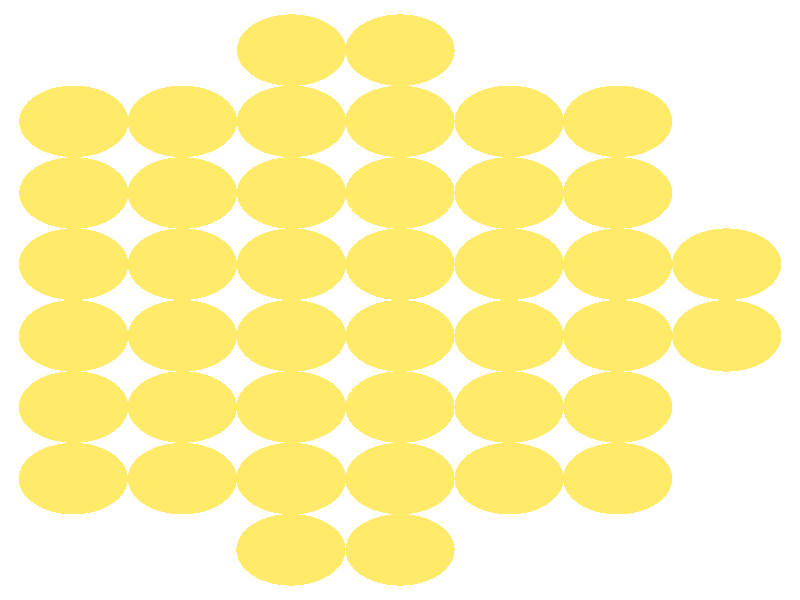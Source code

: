 #include "colors.inc"
#include "finish.inc"

global_settings {assumed_gamma 1 max_trace_level 6}
background {color White}
camera {orthographic
  right -14.96*x up 17.10*y
  direction 1.00*z
  location <0,0,50.00> look_at <0,0,0>}
light_source {<  2.00,   3.00,  40.00> color White
  area_light <0.70, 0, 0>, <0, 0.70, 0>, 3, 3
  adaptive 1 jitter}

#declare simple = finish {phong 0.7}
#declare pale = finish {ambient .5 diffuse .85 roughness .001 specular 0.200 }
#declare intermediate = finish {ambient 0.3 diffuse 0.6 specular 0.10 roughness 0.04 }
#declare vmd = finish {ambient .0 diffuse .65 phong 0.1 phong_size 40. specular 0.500 }
#declare jmol = finish {ambient .2 diffuse .6 specular 1 roughness .001 metallic}
#declare ase2 = finish {ambient 0.05 brilliance 3 diffuse 0.6 metallic specular 0.70 roughness 0.04 reflection 0.15}
#declare ase3 = finish {ambient .15 brilliance 2 diffuse .6 metallic specular 1. roughness .001 reflection .0}
#declare glass = finish {ambient .05 diffuse .3 specular 1. roughness .001}
#declare Rcell = 0.050;
#declare Rbond = 0.100;

#macro atom(LOC, R, COL, FIN)
  sphere{LOC, R texture{pigment{COL} finish{FIN}}}
#end
#macro constrain(LOC, R, COL, FIN)
union{torus{R, Rcell rotate 45*z texture{pigment{COL} finish{FIN}}}
      torus{R, Rcell rotate -45*z texture{pigment{COL} finish{FIN}}}
      translate LOC}
#end

atom(< -6.11,  -5.09,  -6.11>, 1.02, rgb <1.00, 0.82, 0.14>, ase3) // #0 
atom(< -6.11,  -3.05,  -8.14>, 1.02, rgb <1.00, 0.82, 0.14>, ase3) // #1 
atom(< -6.11,  -1.02, -10.18>, 1.02, rgb <1.00, 0.82, 0.14>, ase3) // #2 
atom(< -6.10,  -3.05,  -4.07>, 1.02, rgb <1.00, 0.82, 0.14>, ase3) // #3 
atom(< -6.10,  -1.02,  -6.11>, 1.02, rgb <1.00, 0.82, 0.14>, ase3) // #4 
atom(< -6.10,  -1.02,  -2.04>, 1.02, rgb <1.00, 0.82, 0.14>, ase3) // #5 
atom(< -6.11,   1.02, -12.21>, 1.02, rgb <1.00, 0.82, 0.14>, ase3) // #6 
atom(< -6.10,   1.02,  -8.14>, 1.02, rgb <1.00, 0.82, 0.14>, ase3) // #7 
atom(< -6.10,   3.05, -10.18>, 1.02, rgb <1.00, 0.82, 0.14>, ase3) // #8 
atom(< -6.10,   1.02,  -4.07>, 1.02, rgb <1.00, 0.82, 0.14>, ase3) // #9 
atom(< -6.10,   3.05,  -6.11>, 1.02, rgb <1.00, 0.82, 0.14>, ase3) // #10 
atom(< -6.10,   5.09,  -8.14>, 1.02, rgb <1.00, 0.82, 0.14>, ase3) // #11 
atom(< -4.07,  -5.09,  -8.14>, 1.02, rgb <1.00, 0.82, 0.14>, ase3) // #12 
atom(< -2.04,  -7.12,  -8.14>, 1.02, rgb <1.00, 0.82, 0.14>, ase3) // #13 
atom(< -2.04,  -5.09, -10.18>, 1.02, rgb <1.00, 0.82, 0.14>, ase3) // #14 
atom(< -4.07,  -5.09,  -4.07>, 1.02, rgb <1.00, 0.82, 0.14>, ase3) // #15 
atom(< -2.03,  -5.09,  -6.11>, 1.02, rgb <1.00, 0.82, 0.14>, ase3) // #16 
atom(< -2.03,  -5.09,  -2.04>, 1.02, rgb <1.00, 0.82, 0.14>, ase3) // #17 
atom(< -4.07,  -1.02, -12.21>, 1.02, rgb <1.00, 0.82, 0.14>, ase3) // #18 
atom(< -2.04,  -3.05, -12.21>, 1.02, rgb <1.00, 0.82, 0.14>, ase3) // #19 
atom(< -2.04,  -1.02, -14.25>, 1.02, rgb <1.00, 0.82, 0.14>, ase3) // #20 
atom(< -4.07,  -3.05, -10.18>, 1.02, rgb <1.00, 0.82, 0.14>, ase3) // #21 
atom(< -4.07,  -1.02,  -8.14>, 1.02, rgb <1.00, 0.82, 0.14>, ase3) // #22 
atom(< -2.04,  -3.05,  -8.14>, 1.02, rgb <1.00, 0.82, 0.14>, ase3) // #23 
atom(< -2.04,  -1.02, -10.18>, 1.02, rgb <1.00, 0.82, 0.14>, ase3) // #24 
atom(< -4.07,  -3.05,  -6.11>, 1.02, rgb <1.00, 0.82, 0.14>, ase3) // #25 
atom(< -4.07,  -1.02,  -4.07>, 1.02, rgb <1.00, 0.82, 0.14>, ase3) // #26 
atom(< -2.03,  -3.05,  -4.07>, 1.02, rgb <1.00, 0.82, 0.14>, ase3) // #27 
atom(< -2.03,  -1.02,  -6.11>, 1.02, rgb <1.00, 0.82, 0.14>, ase3) // #28 
atom(< -4.07,  -3.05,  -2.04>, 1.02, rgb <1.00, 0.82, 0.14>, ase3) // #29 
atom(< -2.03,  -1.02,  -2.04>, 1.02, rgb <1.00, 0.82, 0.14>, ase3) // #30 
atom(< -4.07,   3.05, -12.21>, 1.02, rgb <1.00, 0.82, 0.14>, ase3) // #31 
atom(< -2.03,   1.02, -12.21>, 1.02, rgb <1.00, 0.82, 0.14>, ase3) // #32 
atom(< -4.07,   1.02, -10.18>, 1.02, rgb <1.00, 0.82, 0.14>, ase3) // #33 
atom(< -4.07,   3.05,  -8.14>, 1.02, rgb <1.00, 0.82, 0.14>, ase3) // #34 
atom(< -2.03,   1.02,  -8.14>, 1.02, rgb <1.00, 0.82, 0.14>, ase3) // #35 
atom(< -2.03,   3.05, -10.18>, 1.02, rgb <1.00, 0.82, 0.14>, ase3) // #36 
atom(< -4.07,   1.02,  -6.11>, 1.02, rgb <1.00, 0.82, 0.14>, ase3) // #37 
atom(< -4.07,   3.05,  -4.07>, 1.02, rgb <1.00, 0.82, 0.14>, ase3) // #38 
atom(< -2.03,   1.02,  -4.07>, 1.02, rgb <1.00, 0.82, 0.14>, ase3) // #39 
atom(< -2.03,   3.05,  -6.11>, 1.02, rgb <1.00, 0.82, 0.14>, ase3) // #40 
atom(< -4.07,   1.02,  -2.04>, 1.02, rgb <1.00, 0.82, 0.14>, ase3) // #41 
atom(< -2.03,   1.02,   0.00>, 1.02, rgb <1.00, 0.82, 0.14>, ase3) // #42 
atom(< -2.03,   3.05,  -2.04>, 1.02, rgb <1.00, 0.82, 0.14>, ase3) // #43 
atom(< -2.03,   5.09, -12.21>, 1.02, rgb <1.00, 0.82, 0.14>, ase3) // #44 
atom(< -4.07,   5.09, -10.18>, 1.02, rgb <1.00, 0.82, 0.14>, ase3) // #45 
atom(< -2.03,   5.09,  -8.14>, 1.02, rgb <1.00, 0.82, 0.14>, ase3) // #46 
atom(< -4.07,   5.09,  -6.11>, 1.02, rgb <1.00, 0.82, 0.14>, ase3) // #47 
atom(< -2.03,   5.09,  -4.07>, 1.02, rgb <1.00, 0.82, 0.14>, ase3) // #48 
atom(< -2.03,   7.12,  -6.11>, 1.02, rgb <1.00, 0.82, 0.14>, ase3) // #49 
atom(<  0.00,  -5.09, -12.21>, 1.02, rgb <1.00, 0.82, 0.14>, ase3) // #50 
atom(<  0.00,  -5.09,  -8.14>, 1.02, rgb <1.00, 0.82, 0.14>, ase3) // #51 
atom(<  2.04,  -5.09, -10.18>, 1.02, rgb <1.00, 0.82, 0.14>, ase3) // #52 
atom(<  0.00,  -7.12,  -6.11>, 1.02, rgb <1.00, 0.82, 0.14>, ase3) // #53 
atom(<  0.00,  -5.09,  -4.07>, 1.02, rgb <1.00, 0.82, 0.14>, ase3) // #54 
atom(<  2.04,  -5.09,  -6.11>, 1.02, rgb <1.00, 0.82, 0.14>, ase3) // #55 
atom(<  0.00,  -1.02, -12.21>, 1.02, rgb <1.00, 0.82, 0.14>, ase3) // #56 
atom(<  2.04,  -3.05, -12.21>, 1.02, rgb <1.00, 0.82, 0.14>, ase3) // #57 
atom(<  0.00,  -3.05, -10.18>, 1.02, rgb <1.00, 0.82, 0.14>, ase3) // #58 
atom(<  0.00,  -1.02,  -8.14>, 1.02, rgb <1.00, 0.82, 0.14>, ase3) // #59 
atom(<  2.04,  -3.05,  -8.14>, 1.02, rgb <1.00, 0.82, 0.14>, ase3) // #60 
atom(<  2.04,  -1.02, -10.18>, 1.02, rgb <1.00, 0.82, 0.14>, ase3) // #61 
atom(<  0.00,  -3.05,  -6.11>, 1.02, rgb <1.00, 0.82, 0.14>, ase3) // #62 
atom(<  0.00,  -1.02,  -4.07>, 1.02, rgb <1.00, 0.82, 0.14>, ase3) // #63 
atom(<  2.04,  -3.05,  -4.07>, 1.02, rgb <1.00, 0.82, 0.14>, ase3) // #64 
atom(<  2.04,  -1.02,  -6.11>, 1.02, rgb <1.00, 0.82, 0.14>, ase3) // #65 
atom(<  0.00,  -3.05,  -2.04>, 1.02, rgb <1.00, 0.82, 0.14>, ase3) // #66 
atom(<  0.00,  -1.02,   0.00>, 1.02, rgb <1.00, 0.82, 0.14>, ase3) // #67 
atom(<  2.04,  -1.02,  -2.04>, 1.02, rgb <1.00, 0.82, 0.14>, ase3) // #68 
atom(<  0.00,   1.02, -14.25>, 1.02, rgb <1.00, 0.82, 0.14>, ase3) // #69 
atom(<  0.00,   3.05, -12.21>, 1.02, rgb <1.00, 0.82, 0.14>, ase3) // #70 
atom(<  2.04,   1.02, -12.21>, 1.02, rgb <1.00, 0.82, 0.14>, ase3) // #71 
atom(<  0.00,   1.02, -10.18>, 1.02, rgb <1.00, 0.82, 0.14>, ase3) // #72 
atom(<  0.00,   3.05,  -8.14>, 1.02, rgb <1.00, 0.82, 0.14>, ase3) // #73 
atom(<  2.04,   1.02,  -8.14>, 1.02, rgb <1.00, 0.82, 0.14>, ase3) // #74 
atom(<  2.04,   3.05, -10.18>, 1.02, rgb <1.00, 0.82, 0.14>, ase3) // #75 
atom(<  0.00,   1.02,  -6.11>, 1.02, rgb <1.00, 0.82, 0.14>, ase3) // #76 
atom(<  0.00,   3.05,  -4.07>, 1.02, rgb <1.00, 0.82, 0.14>, ase3) // #77 
atom(<  2.04,   1.02,  -4.07>, 1.02, rgb <1.00, 0.82, 0.14>, ase3) // #78 
atom(<  2.04,   3.05,  -6.11>, 1.02, rgb <1.00, 0.82, 0.14>, ase3) // #79 
atom(<  0.00,   1.02,  -2.04>, 1.02, rgb <1.00, 0.82, 0.14>, ase3) // #80 
atom(<  2.04,   3.05,  -2.04>, 1.02, rgb <1.00, 0.82, 0.14>, ase3) // #81 
atom(<  0.00,   5.09, -10.18>, 1.02, rgb <1.00, 0.82, 0.14>, ase3) // #82 
atom(<  0.00,   7.12,  -8.14>, 1.02, rgb <1.00, 0.82, 0.14>, ase3) // #83 
atom(<  2.04,   5.09,  -8.14>, 1.02, rgb <1.00, 0.82, 0.14>, ase3) // #84 
atom(<  0.00,   5.09,  -6.11>, 1.02, rgb <1.00, 0.82, 0.14>, ase3) // #85 
atom(<  2.04,   5.09,  -4.07>, 1.02, rgb <1.00, 0.82, 0.14>, ase3) // #86 
atom(<  0.00,   5.09,  -2.04>, 1.02, rgb <1.00, 0.82, 0.14>, ase3) // #87 
atom(<  4.07,  -5.09,  -8.14>, 1.02, rgb <1.00, 0.82, 0.14>, ase3) // #88 
atom(<  4.07,  -1.02, -12.21>, 1.02, rgb <1.00, 0.82, 0.14>, ase3) // #89 
atom(<  4.07,  -3.05, -10.18>, 1.02, rgb <1.00, 0.82, 0.14>, ase3) // #90 
atom(<  4.07,  -1.02,  -8.14>, 1.02, rgb <1.00, 0.82, 0.14>, ase3) // #91 
atom(<  4.07,  -3.05,  -6.11>, 1.02, rgb <1.00, 0.82, 0.14>, ase3) // #92 
atom(<  4.07,  -1.02,  -4.07>, 1.02, rgb <1.00, 0.82, 0.14>, ase3) // #93 
atom(<  6.11,  -1.02,  -6.11>, 1.02, rgb <1.00, 0.82, 0.14>, ase3) // #94 
atom(<  4.07,   1.02, -10.18>, 1.02, rgb <1.00, 0.82, 0.14>, ase3) // #95 
atom(<  4.07,   3.05,  -8.14>, 1.02, rgb <1.00, 0.82, 0.14>, ase3) // #96 
atom(<  6.11,   1.02,  -8.14>, 1.02, rgb <1.00, 0.82, 0.14>, ase3) // #97 
atom(<  4.07,   1.02,  -6.11>, 1.02, rgb <1.00, 0.82, 0.14>, ase3) // #98 
atom(<  4.07,   3.05,  -4.07>, 1.02, rgb <1.00, 0.82, 0.14>, ase3) // #99 
atom(<  4.07,   1.02,  -2.04>, 1.02, rgb <1.00, 0.82, 0.14>, ase3) // #100 
atom(<  4.07,   5.09,  -6.11>, 1.02, rgb <1.00, 0.82, 0.14>, ase3) // #101 
